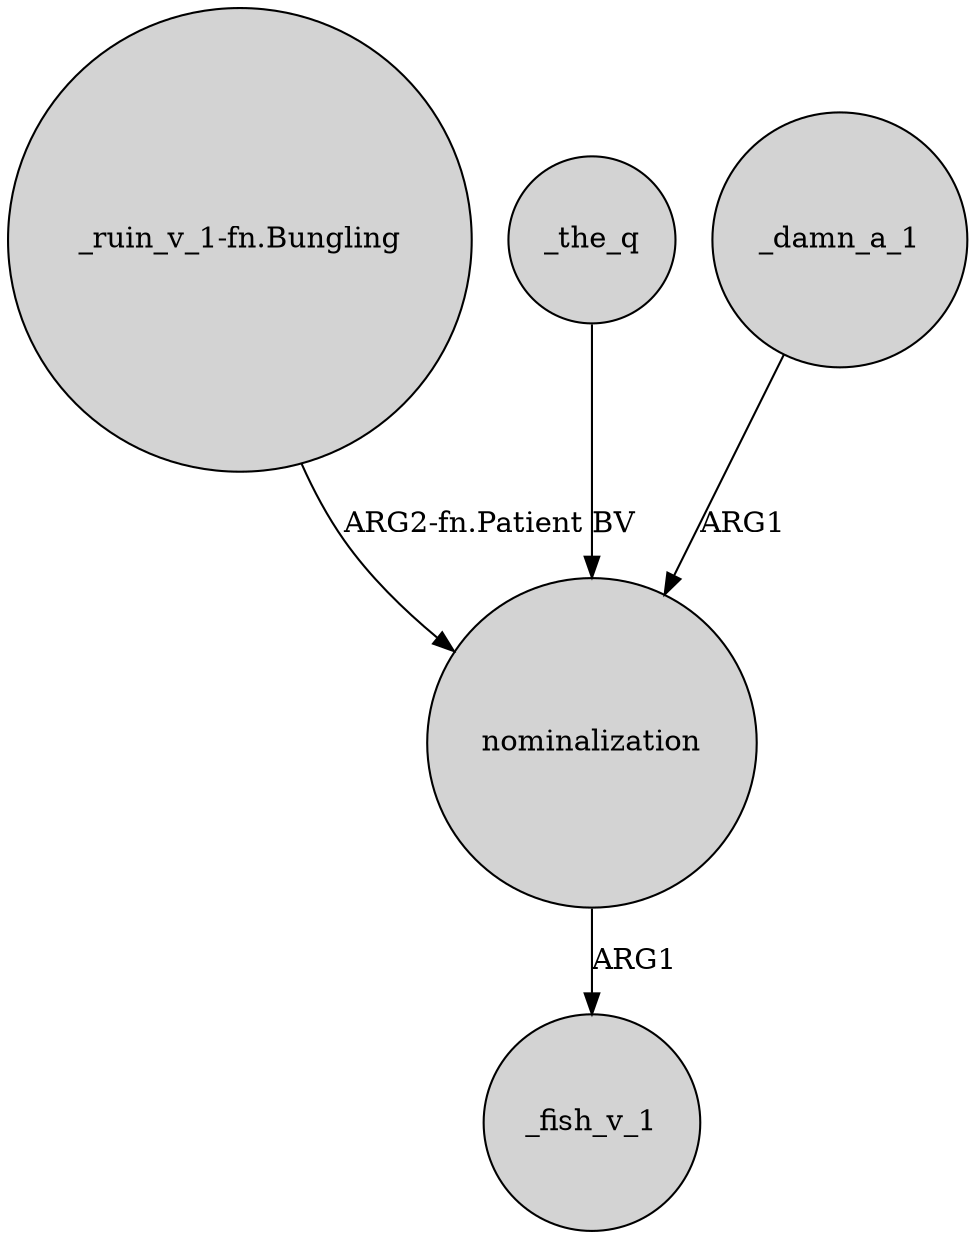 digraph {
	node [shape=circle style=filled]
	nominalization -> _fish_v_1 [label=ARG1]
	"_ruin_v_1-fn.Bungling" -> nominalization [label="ARG2-fn.Patient"]
	_the_q -> nominalization [label=BV]
	_damn_a_1 -> nominalization [label=ARG1]
}
